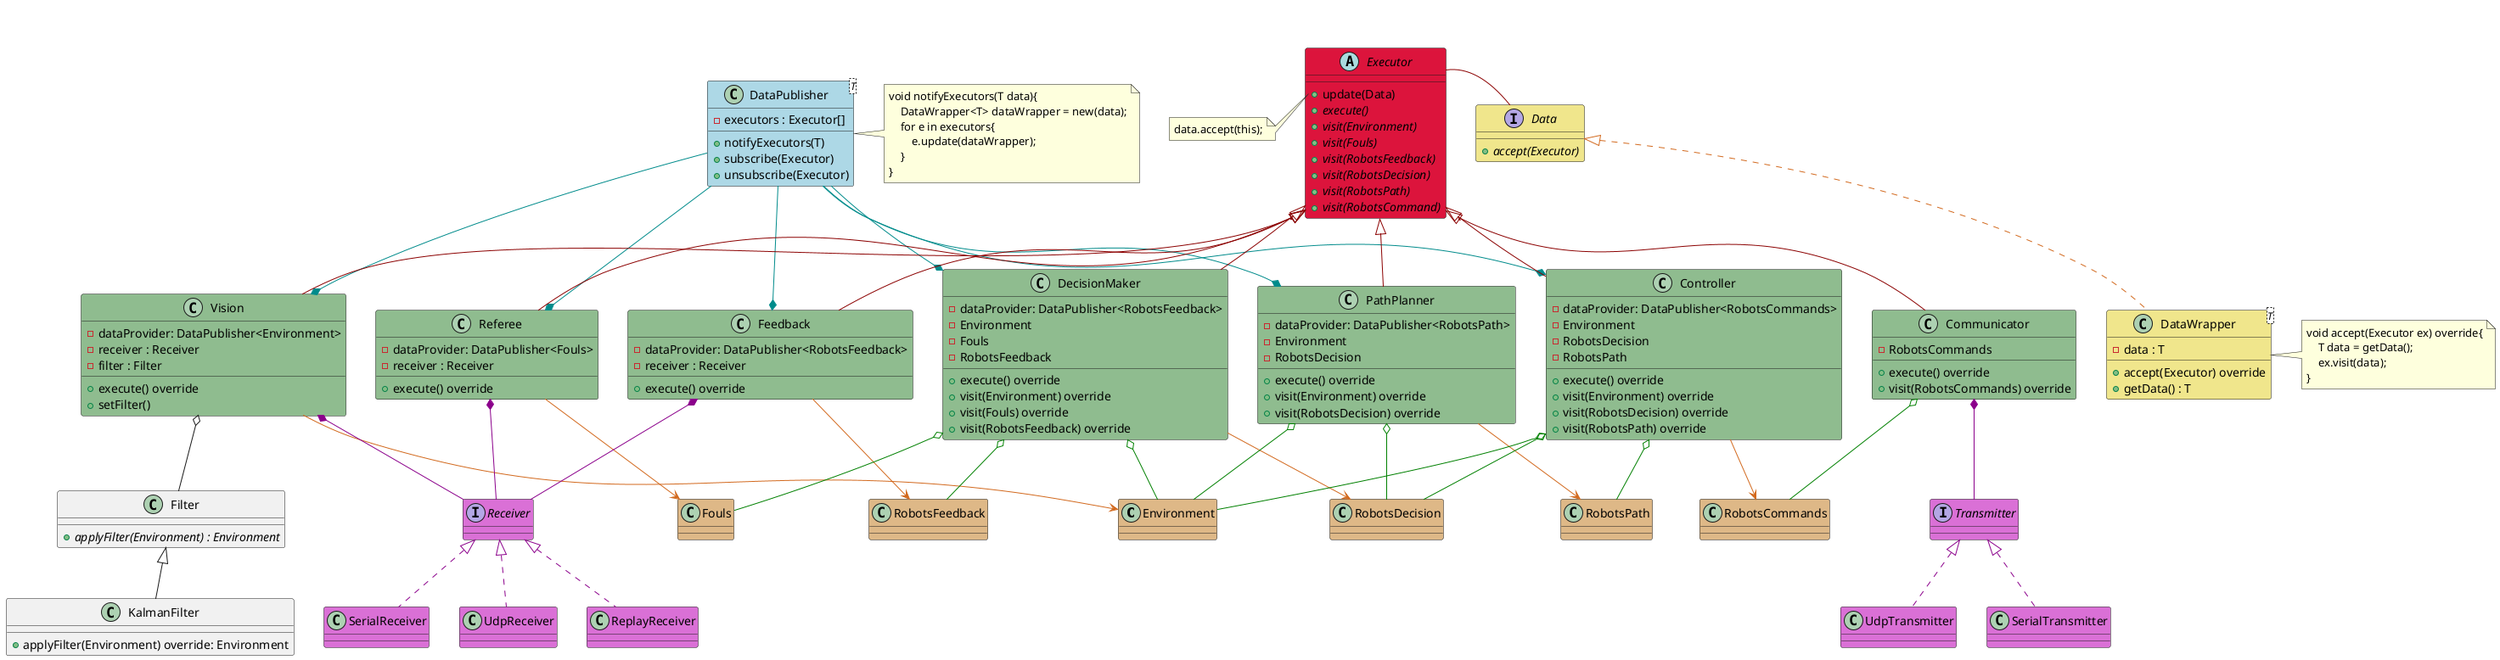 @startuml
'https://plantuml.com/class-diagram

class Environment #burlywood{
}
class Fouls #burlywood{
}
class RobotsFeedback #burlywood{
}
class RobotsDecision #burlywood{
}
class RobotsPath #burlywood{
}
class RobotsCommands #burlywood{
}

class DataPublisher<T> #lightblue;text:black {
    -executors : Executor[]
    +notifyExecutors(T)
    +subscribe(Executor)
    +unsubscribe(Executor)
}
note right of DataPublisher
    void notifyExecutors(T data){
        DataWrapper<T> dataWrapper = new(data);
        for e in executors{
            e.update(dataWrapper);
        }
    }
end note
abstract Executor #crimson{
    +update(Data)
    +{abstract}execute()
    +{abstract}visit(Environment)
    +{abstract}visit(Fouls)
    +{abstract}visit(RobotsFeedback)
    +{abstract}visit(RobotsDecision)
    +{abstract}visit(RobotsPath)
    +{abstract}visit(RobotsCommand)
}
Executor -r[hidden] Data
Executor -l[hidden] DataPublisher
note left of Executor::update
    data.accept(this);
end note
interface Data #khaki{
    +{abstract}accept(Executor)
}
Executor -r- Data #darkred
class DataWrapper<T> #khaki{
    -data : T
    +accept(Executor) override
    +getData() : T
}
note right of DataWrapper
    void accept(Executor ex) override{
        T data = getData();
        ex.visit(data);
    }
end note
Data <|.d. DataWrapper #chocolate
interface Receiver #orchid{
}
class SerialReceiver #orchid{
}
class UdpReceiver #orchid{
}
class ReplayReceiver #orchid{
}
interface Transmitter #orchid{
}
class UdpTransmitter #orchid{
}
class SerialTransmitter #orchid{
}


class Vision #darkseagreen{
    - dataProvider: DataPublisher<Environment>
    - receiver : Receiver
    - filter : Filter
    +execute() override
    +setFilter()
}
Vision -d-> Environment #chocolate
class Referee #darkseagreen{
    - dataProvider: DataPublisher<Fouls>
    - receiver : Receiver
    +execute() override
}
Referee -d-> Fouls #chocolate
class Feedback #darkseagreen{
    - dataProvider: DataPublisher<RobotsFeedback>
    - receiver : Receiver
    +execute() override
}
Feedback -d-> RobotsFeedback #chocolate
class DecisionMaker #darkseagreen{
    - dataProvider: DataPublisher<RobotsFeedback>
    -Environment
    -Fouls
    -RobotsFeedback
    +execute() override
    +visit(Environment) override
    +visit(Fouls) override
    +visit(RobotsFeedback) override
}
DecisionMaker -d-> RobotsDecision #chocolate
class PathPlanner #darkseagreen{
    - dataProvider: DataPublisher<RobotsPath>
    -Environment
    -RobotsDecision
    +execute() override
    +visit(Environment) override
    +visit(RobotsDecision) override
}
PathPlanner -d-> RobotsPath #chocolate
class Controller #darkseagreen{
    - dataProvider: DataPublisher<RobotsCommands>
    -Environment
    -RobotsDecision
    -RobotsPath
    +execute() override
    +visit(Environment) override
    +visit(RobotsDecision) override
    +visit(RobotsPath) override
}
Controller -d-> RobotsCommands #chocolate
class Communicator #darkseagreen{
    -RobotsCommands
    +execute() override
    +visit(RobotsCommands) override
}

class Filter{
    +{abstract}applyFilter(Environment) : Environment
}
Vision o-d- Filter
class KalmanFilter{
    +applyFilter(Environment) override: Environment
}
KalmanFilter -u-|> Filter

Vision *-d- Receiver #line:darkmagenta
Referee *-d- Receiver #line:darkmagenta
Feedback *-d- Receiver #line:darkmagenta
Vision *-u- DataPublisher #line:darkcyan
Referee *-u- DataPublisher #line:darkcyan
Feedback *-u- DataPublisher #line:darkcyan
DecisionMaker *-u- DataPublisher #line:darkcyan
PathPlanner *-u- DataPublisher #line:darkcyan
Controller *-u- DataPublisher #line:darkcyan


Communicator *-- Transmitter #line:darkmagenta

DecisionMaker o-- Environment #line:green
DecisionMaker o-- Fouls #line:green
DecisionMaker o-- RobotsFeedback #line:green
PathPlanner o-- Environment #line:green
PathPlanner o-- RobotsDecision #line:green
Controller o-- Environment #line:green
Controller o-- RobotsDecision #line:green
Controller o-- RobotsPath #line:green
Communicator o-- RobotsCommands #line:green


Executor <|-d- DecisionMaker #line:darkred
Executor <|-d- Controller #line:darkred
Executor <|-d- PathPlanner #line:darkred
Executor <|-d- Communicator #line:darkred
Executor <|-d- Vision #line:darkred
Executor <|-d- Referee #line:darkred
Executor <|-d- Feedback #line:darkred

Receiver <|.. SerialReceiver #darkmagenta
Receiver <|.. UdpReceiver #darkmagenta
Receiver <|.. ReplayReceiver #darkmagenta

Transmitter <|.. SerialTransmitter #darkmagenta
Transmitter <|.. UdpTransmitter #darkmagenta







@enduml